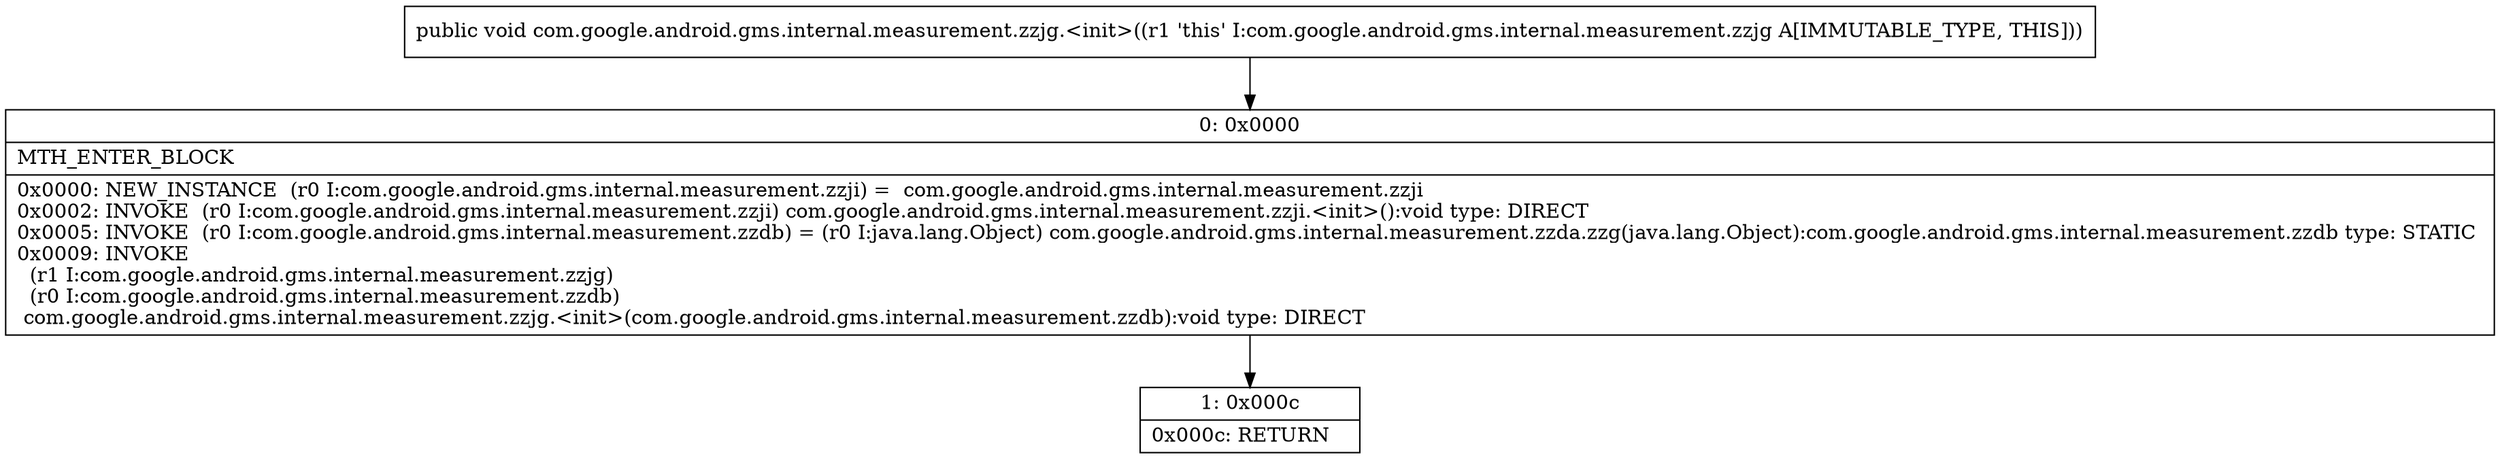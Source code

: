 digraph "CFG forcom.google.android.gms.internal.measurement.zzjg.\<init\>()V" {
Node_0 [shape=record,label="{0\:\ 0x0000|MTH_ENTER_BLOCK\l|0x0000: NEW_INSTANCE  (r0 I:com.google.android.gms.internal.measurement.zzji) =  com.google.android.gms.internal.measurement.zzji \l0x0002: INVOKE  (r0 I:com.google.android.gms.internal.measurement.zzji) com.google.android.gms.internal.measurement.zzji.\<init\>():void type: DIRECT \l0x0005: INVOKE  (r0 I:com.google.android.gms.internal.measurement.zzdb) = (r0 I:java.lang.Object) com.google.android.gms.internal.measurement.zzda.zzg(java.lang.Object):com.google.android.gms.internal.measurement.zzdb type: STATIC \l0x0009: INVOKE  \l  (r1 I:com.google.android.gms.internal.measurement.zzjg)\l  (r0 I:com.google.android.gms.internal.measurement.zzdb)\l com.google.android.gms.internal.measurement.zzjg.\<init\>(com.google.android.gms.internal.measurement.zzdb):void type: DIRECT \l}"];
Node_1 [shape=record,label="{1\:\ 0x000c|0x000c: RETURN   \l}"];
MethodNode[shape=record,label="{public void com.google.android.gms.internal.measurement.zzjg.\<init\>((r1 'this' I:com.google.android.gms.internal.measurement.zzjg A[IMMUTABLE_TYPE, THIS])) }"];
MethodNode -> Node_0;
Node_0 -> Node_1;
}

